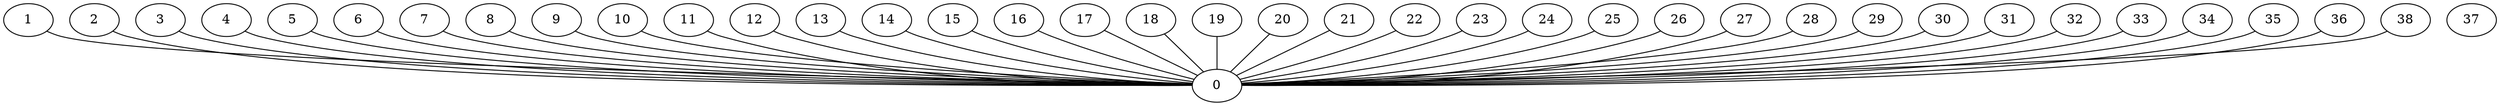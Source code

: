 graph G {
0;
1;
2;
3;
4;
5;
6;
7;
8;
9;
10;
11;
12;
13;
14;
15;
16;
17;
18;
19;
20;
21;
22;
23;
24;
25;
26;
27;
28;
29;
30;
31;
32;
33;
34;
35;
36;
37;
38;
1--0 ;
3--0 ;
2--0 ;
5--0 ;
4--0 ;
6--0 ;
7--0 ;
9--0 ;
8--0 ;
10--0 ;
11--0 ;
13--0 ;
12--0 ;
14--0 ;
15--0 ;
16--0 ;
19--0 ;
18--0 ;
17--0 ;
21--0 ;
20--0 ;
23--0 ;
22--0 ;
24--0 ;
26--0 ;
25--0 ;
29--0 ;
28--0 ;
27--0 ;
30--0 ;
32--0 ;
31--0 ;
33--0 ;
34--0 ;
35--0 ;
36--0 ;
38--0 ;
}
